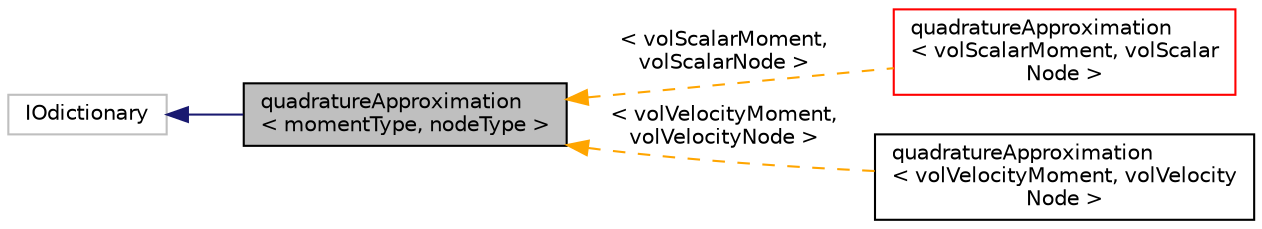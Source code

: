 digraph "quadratureApproximation&lt; momentType, nodeType &gt;"
{
  bgcolor="transparent";
  edge [fontname="Helvetica",fontsize="10",labelfontname="Helvetica",labelfontsize="10"];
  node [fontname="Helvetica",fontsize="10",shape=record];
  rankdir="LR";
  Node0 [label="quadratureApproximation\l\< momentType, nodeType \>",height=0.2,width=0.4,color="black", fillcolor="grey75", style="filled", fontcolor="black"];
  Node1 -> Node0 [dir="back",color="midnightblue",fontsize="10",style="solid",fontname="Helvetica"];
  Node1 [label="IOdictionary",height=0.2,width=0.4,color="grey75"];
  Node0 -> Node2 [dir="back",color="orange",fontsize="10",style="dashed",label=" \< volScalarMoment,\l volScalarNode \>" ,fontname="Helvetica"];
  Node2 [label="quadratureApproximation\l\< volScalarMoment, volScalar\lNode \>",height=0.2,width=0.4,color="red",URL="$a02236.html"];
  Node0 -> Node4 [dir="back",color="orange",fontsize="10",style="dashed",label=" \< volVelocityMoment,\l volVelocityNode \>" ,fontname="Helvetica"];
  Node4 [label="quadratureApproximation\l\< volVelocityMoment, volVelocity\lNode \>",height=0.2,width=0.4,color="black",URL="$a02236.html"];
}
